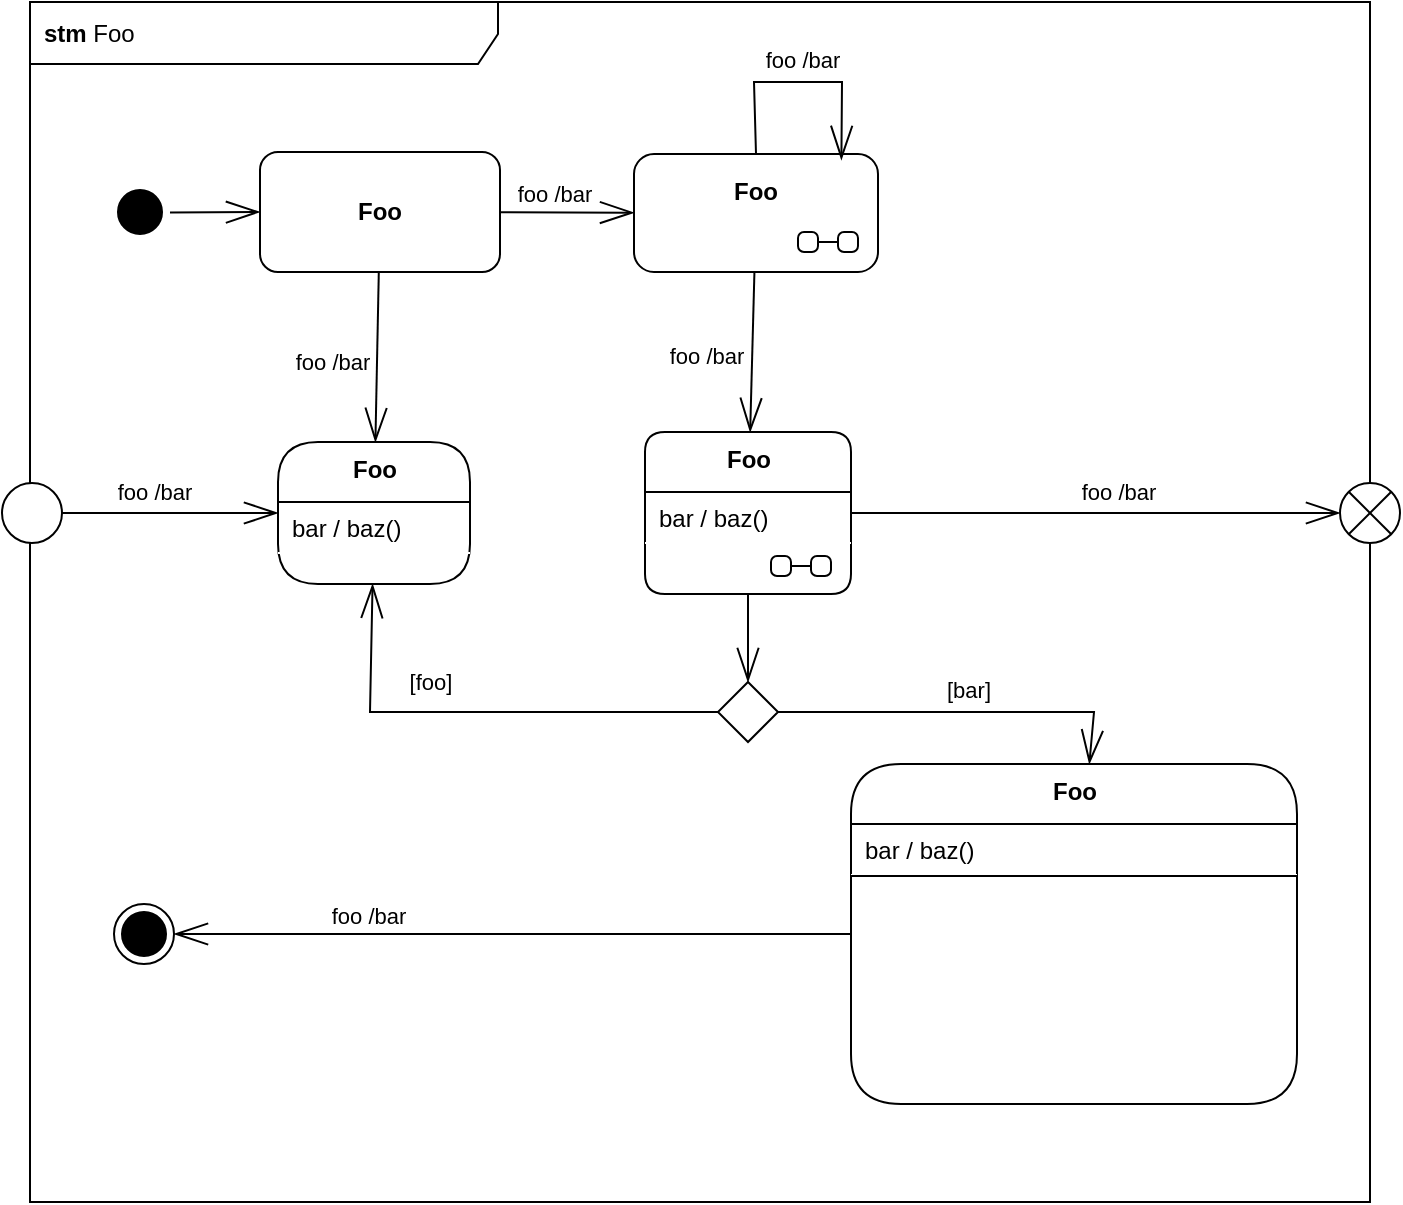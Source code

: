 <mxfile version="20.8.20" type="device"><diagram name="Page-1" id="NrM5urYgrMH9xEQVXJ5N"><mxGraphModel dx="1434" dy="746" grid="1" gridSize="10" guides="1" tooltips="1" connect="1" arrows="1" fold="1" page="0" pageScale="1" pageWidth="827" pageHeight="1169" math="0" shadow="0"><root><mxCell id="0"/><mxCell id="1" parent="0"/><mxCell id="PiOdoQobDT6WE4PHdEy4-1" value="&lt;b&gt;stm&lt;/b&gt;&amp;nbsp;Foo" style="shape=umlFrame;whiteSpace=wrap;html=1;width=234;height=31;boundedLbl=1;verticalAlign=middle;align=left;spacingLeft=5;strokeWidth=1;container=1;recursiveResize=0;collapsible=0;swimlaneFillColor=default;" vertex="1" parent="1"><mxGeometry x="170" y="120" width="670" height="600" as="geometry"/></mxCell><mxCell id="PiOdoQobDT6WE4PHdEy4-2" value="" style="ellipse;html=1;shape=startState;fillColor=#000000;strokeColor=#000000;strokeWidth=1;" vertex="1" parent="PiOdoQobDT6WE4PHdEy4-1"><mxGeometry x="40" y="90" width="30" height="30" as="geometry"/></mxCell><mxCell id="PiOdoQobDT6WE4PHdEy4-3" value="" style="endArrow=openThin;html=1;rounded=0;endFill=0;curved=1;endSize=15;" edge="1" source="PiOdoQobDT6WE4PHdEy4-2" parent="PiOdoQobDT6WE4PHdEy4-1" target="PiOdoQobDT6WE4PHdEy4-5"><mxGeometry width="50" height="50" relative="1" as="geometry"><mxPoint x="70" y="105" as="sourcePoint"/><mxPoint x="82" y="95" as="targetPoint"/></mxGeometry></mxCell><mxCell id="PiOdoQobDT6WE4PHdEy4-4" value="" style="edgeLabel;html=1;align=center;verticalAlign=middle;resizable=0;points=[];strokeColor=#000000;strokeWidth=1;" vertex="1" connectable="0" parent="PiOdoQobDT6WE4PHdEy4-3"><mxGeometry x="0.288" y="1" relative="1" as="geometry"><mxPoint x="-24" y="-2" as="offset"/></mxGeometry></mxCell><mxCell id="PiOdoQobDT6WE4PHdEy4-5" value="Foo" style="rounded=1;whiteSpace=wrap;html=1;arcSize=15;fontStyle=1;strokeWidth=1;" vertex="1" parent="PiOdoQobDT6WE4PHdEy4-1"><mxGeometry x="115" y="75" width="120" height="60" as="geometry"/></mxCell><mxCell id="PiOdoQobDT6WE4PHdEy4-7" value="Foo" style="swimlane;fontStyle=1;align=center;verticalAlign=top;childLayout=stackLayout;horizontal=1;startSize=30;horizontalStack=0;resizeParent=1;resizeParentMax=0;resizeLast=0;collapsible=0;marginBottom=0;html=1;rounded=1;absoluteArcSize=1;arcSize=40;swimlaneFillColor=default;swimlaneHead=1;" vertex="1" parent="PiOdoQobDT6WE4PHdEy4-1"><mxGeometry x="124" y="220" width="96" height="71" as="geometry"/></mxCell><mxCell id="PiOdoQobDT6WE4PHdEy4-8" value="bar / baz()" style="fillColor=none;strokeColor=none;align=left;verticalAlign=middle;spacingLeft=5;rounded=1;" vertex="1" parent="PiOdoQobDT6WE4PHdEy4-7"><mxGeometry y="30" width="96" height="25" as="geometry"/></mxCell><mxCell id="PiOdoQobDT6WE4PHdEy4-9" value="" style="swimlane;rounded=0;swimlaneHead=0;swimlaneBody=0;startSize=1;collapsible=0;swimlaneFillColor=none;strokeColor=none;" vertex="1" parent="PiOdoQobDT6WE4PHdEy4-7"><mxGeometry y="55" width="96" height="16" as="geometry"/></mxCell><mxCell id="PiOdoQobDT6WE4PHdEy4-10" value="" style="ellipse;rounded=0;strokeColor=default;" vertex="1" parent="PiOdoQobDT6WE4PHdEy4-1"><mxGeometry x="-14" y="240.5" width="30" height="30" as="geometry"/></mxCell><mxCell id="PiOdoQobDT6WE4PHdEy4-11" value="" style="shape=sumEllipse;perimeter=ellipsePerimeter;whiteSpace=wrap;html=1;backgroundOutline=1;rounded=0;strokeColor=default;" vertex="1" parent="PiOdoQobDT6WE4PHdEy4-1"><mxGeometry x="655" y="240.5" width="30" height="30" as="geometry"/></mxCell><mxCell id="PiOdoQobDT6WE4PHdEy4-12" value="" style="rhombus;" vertex="1" parent="PiOdoQobDT6WE4PHdEy4-1"><mxGeometry x="344" y="340" width="30" height="30" as="geometry"/></mxCell><mxCell id="PiOdoQobDT6WE4PHdEy4-14" value="Foo" style="swimlane;fontStyle=1;align=center;verticalAlign=top;childLayout=stackLayout;horizontal=1;startSize=30;horizontalStack=0;resizeParent=1;resizeParentMax=0;resizeLast=0;collapsible=0;marginBottom=0;html=1;rounded=1;absoluteArcSize=1;arcSize=20;swimlaneFillColor=default;swimlaneHead=1;strokeWidth=1;" vertex="1" parent="PiOdoQobDT6WE4PHdEy4-1"><mxGeometry x="307.5" y="215" width="103" height="81" as="geometry"/></mxCell><mxCell id="PiOdoQobDT6WE4PHdEy4-15" value="bar / baz()" style="fillColor=none;strokeColor=none;align=left;verticalAlign=middle;spacingLeft=5;rounded=1;strokeWidth=1;" vertex="1" parent="PiOdoQobDT6WE4PHdEy4-14"><mxGeometry y="30" width="103" height="25" as="geometry"/></mxCell><mxCell id="PiOdoQobDT6WE4PHdEy4-16" value="" style="swimlane;rounded=0;swimlaneHead=0;swimlaneBody=0;startSize=1;collapsible=0;swimlaneFillColor=none;strokeColor=none;strokeWidth=1;" vertex="1" parent="PiOdoQobDT6WE4PHdEy4-14"><mxGeometry y="55" width="103" height="26" as="geometry"/></mxCell><mxCell id="PiOdoQobDT6WE4PHdEy4-17" value="" style="group" vertex="1" connectable="0" parent="PiOdoQobDT6WE4PHdEy4-16"><mxGeometry x="63" y="7" width="30" height="10" as="geometry"/></mxCell><mxCell id="PiOdoQobDT6WE4PHdEy4-18" value="" style="rounded=1;whiteSpace=wrap;html=1;strokeWidth=1;arcSize=30;imageWidth=24;" vertex="1" parent="PiOdoQobDT6WE4PHdEy4-17"><mxGeometry x="20" width="10" height="10" as="geometry"/></mxCell><mxCell id="PiOdoQobDT6WE4PHdEy4-19" value="" style="rounded=1;whiteSpace=wrap;html=1;strokeWidth=1;arcSize=30;imageWidth=24;" vertex="1" parent="PiOdoQobDT6WE4PHdEy4-17"><mxGeometry width="10" height="10" as="geometry"/></mxCell><mxCell id="PiOdoQobDT6WE4PHdEy4-20" value="" style="endArrow=none;html=1;rounded=0;" edge="1" parent="PiOdoQobDT6WE4PHdEy4-17" source="PiOdoQobDT6WE4PHdEy4-19" target="PiOdoQobDT6WE4PHdEy4-18"><mxGeometry width="50" height="50" relative="1" as="geometry"><mxPoint x="41" y="72" as="sourcePoint"/><mxPoint x="91" y="22" as="targetPoint"/></mxGeometry></mxCell><mxCell id="PiOdoQobDT6WE4PHdEy4-21" value="Foo" style="shape=umlState;rounded=1;verticalAlign=top;spacingTop=5;umlStateSymbol=collapseState;absoluteArcSize=1;arcSize=10;strokeWidth=1;fontStyle=1" vertex="1" parent="PiOdoQobDT6WE4PHdEy4-1"><mxGeometry x="302" y="76" width="122" height="59" as="geometry"/></mxCell><mxCell id="PiOdoQobDT6WE4PHdEy4-22" value="Foo" style="swimlane;fontStyle=1;align=center;verticalAlign=top;childLayout=stackLayout;horizontal=1;startSize=30;horizontalStack=0;resizeParent=1;resizeParentMax=0;resizeLast=0;collapsible=0;marginBottom=0;html=1;rounded=1;absoluteArcSize=1;arcSize=50;swimlaneFillColor=default;swimlaneHead=1;strokeColor=default;" vertex="1" parent="PiOdoQobDT6WE4PHdEy4-1"><mxGeometry x="410.5" y="381" width="223" height="170" as="geometry"/></mxCell><mxCell id="PiOdoQobDT6WE4PHdEy4-23" value="bar / baz()" style="fillColor=none;strokeColor=none;align=left;verticalAlign=middle;spacingLeft=5;rounded=1;" vertex="1" parent="PiOdoQobDT6WE4PHdEy4-22"><mxGeometry y="30" width="223" height="25" as="geometry"/></mxCell><mxCell id="PiOdoQobDT6WE4PHdEy4-24" value="" style="swimlane;rounded=0;swimlaneHead=0;swimlaneBody=0;startSize=1;collapsible=0;swimlaneFillColor=none;strokeColor=default;" vertex="1" parent="PiOdoQobDT6WE4PHdEy4-22"><mxGeometry y="55" width="223" height="115" as="geometry"/></mxCell><mxCell id="PiOdoQobDT6WE4PHdEy4-25" value="" style="ellipse;html=1;shape=endState;fillColor=#000000;strokeColor=#000000;" vertex="1" parent="PiOdoQobDT6WE4PHdEy4-1"><mxGeometry x="42" y="451" width="30" height="30" as="geometry"/></mxCell><mxCell id="PiOdoQobDT6WE4PHdEy4-26" value="" style="endArrow=openThin;html=1;rounded=0;endFill=0;endSize=15;" edge="1" parent="PiOdoQobDT6WE4PHdEy4-1" source="PiOdoQobDT6WE4PHdEy4-5" target="PiOdoQobDT6WE4PHdEy4-21"><mxGeometry width="50" height="50" relative="1" as="geometry"><mxPoint x="212" y="200" as="sourcePoint"/><mxPoint x="262" y="150" as="targetPoint"/></mxGeometry></mxCell><mxCell id="PiOdoQobDT6WE4PHdEy4-27" value="foo /bar" style="edgeLabel;html=1;align=center;verticalAlign=middle;resizable=0;points=[];strokeColor=#000000;strokeWidth=1;" vertex="1" connectable="0" parent="PiOdoQobDT6WE4PHdEy4-26"><mxGeometry x="0.288" y="1" relative="1" as="geometry"><mxPoint x="-16" y="-9" as="offset"/></mxGeometry></mxCell><mxCell id="PiOdoQobDT6WE4PHdEy4-29" value="" style="endArrow=openThin;html=1;rounded=0;endFill=0;endSize=15;" edge="1" parent="PiOdoQobDT6WE4PHdEy4-1" source="PiOdoQobDT6WE4PHdEy4-5" target="PiOdoQobDT6WE4PHdEy4-7"><mxGeometry width="50" height="50" relative="1" as="geometry"><mxPoint x="162" y="210" as="sourcePoint"/><mxPoint x="212" y="160" as="targetPoint"/></mxGeometry></mxCell><mxCell id="PiOdoQobDT6WE4PHdEy4-30" value="foo /bar" style="edgeLabel;html=1;align=center;verticalAlign=middle;resizable=0;points=[];strokeColor=#000000;strokeWidth=1;" vertex="1" connectable="0" parent="PiOdoQobDT6WE4PHdEy4-29"><mxGeometry x="0.288" y="1" relative="1" as="geometry"><mxPoint x="-24" y="-10" as="offset"/></mxGeometry></mxCell><mxCell id="PiOdoQobDT6WE4PHdEy4-31" value="" style="endArrow=openThin;html=1;rounded=0;endFill=0;endSize=15;" edge="1" parent="PiOdoQobDT6WE4PHdEy4-1" source="PiOdoQobDT6WE4PHdEy4-21" target="PiOdoQobDT6WE4PHdEy4-14"><mxGeometry width="50" height="50" relative="1" as="geometry"><mxPoint x="342" y="210" as="sourcePoint"/><mxPoint x="392" y="160" as="targetPoint"/></mxGeometry></mxCell><mxCell id="PiOdoQobDT6WE4PHdEy4-32" value="foo /bar" style="edgeLabel;html=1;align=center;verticalAlign=middle;resizable=0;points=[];strokeColor=#000000;strokeWidth=1;" vertex="1" connectable="0" parent="PiOdoQobDT6WE4PHdEy4-31"><mxGeometry x="0.288" y="1" relative="1" as="geometry"><mxPoint x="-24" y="-10" as="offset"/></mxGeometry></mxCell><mxCell id="PiOdoQobDT6WE4PHdEy4-37" value="" style="endArrow=openThin;html=1;rounded=0;endFill=0;endSize=15;" edge="1" parent="PiOdoQobDT6WE4PHdEy4-1" source="PiOdoQobDT6WE4PHdEy4-22" target="PiOdoQobDT6WE4PHdEy4-25"><mxGeometry width="50" height="50" relative="1" as="geometry"><mxPoint x="492" y="460" as="sourcePoint"/><mxPoint x="172" y="450" as="targetPoint"/></mxGeometry></mxCell><mxCell id="PiOdoQobDT6WE4PHdEy4-38" value="foo /bar" style="edgeLabel;html=1;align=center;verticalAlign=middle;resizable=0;points=[];strokeColor=#000000;strokeWidth=1;" vertex="1" connectable="0" parent="PiOdoQobDT6WE4PHdEy4-37"><mxGeometry x="0.288" y="1" relative="1" as="geometry"><mxPoint x="-24" y="-10" as="offset"/></mxGeometry></mxCell><mxCell id="PiOdoQobDT6WE4PHdEy4-39" value="" style="endArrow=openThin;html=1;rounded=0;endFill=0;endSize=15;" edge="1" parent="PiOdoQobDT6WE4PHdEy4-1" source="PiOdoQobDT6WE4PHdEy4-14" target="PiOdoQobDT6WE4PHdEy4-12"><mxGeometry width="50" height="50" relative="1" as="geometry"><mxPoint x="332" y="380" as="sourcePoint"/><mxPoint x="382" y="330" as="targetPoint"/></mxGeometry></mxCell><mxCell id="PiOdoQobDT6WE4PHdEy4-40" value="" style="edgeLabel;html=1;align=center;verticalAlign=middle;resizable=0;points=[];strokeColor=#000000;strokeWidth=1;" vertex="1" connectable="0" parent="PiOdoQobDT6WE4PHdEy4-39"><mxGeometry x="0.288" y="1" relative="1" as="geometry"><mxPoint x="-24" y="-10" as="offset"/></mxGeometry></mxCell><mxCell id="PiOdoQobDT6WE4PHdEy4-41" value="" style="endArrow=openThin;html=1;rounded=0;endFill=0;endSize=15;exitX=0;exitY=0.5;exitDx=0;exitDy=0;" edge="1" parent="PiOdoQobDT6WE4PHdEy4-1" source="PiOdoQobDT6WE4PHdEy4-12" target="PiOdoQobDT6WE4PHdEy4-7"><mxGeometry width="50" height="50" relative="1" as="geometry"><mxPoint x="102" y="390" as="sourcePoint"/><mxPoint x="152" y="340" as="targetPoint"/><Array as="points"><mxPoint x="170" y="355"/></Array></mxGeometry></mxCell><mxCell id="PiOdoQobDT6WE4PHdEy4-42" value="[foo]" style="edgeLabel;html=1;align=center;verticalAlign=middle;resizable=0;points=[];strokeColor=#000000;strokeWidth=1;" vertex="1" connectable="0" parent="PiOdoQobDT6WE4PHdEy4-41"><mxGeometry x="0.288" y="1" relative="1" as="geometry"><mxPoint x="9" y="-16" as="offset"/></mxGeometry></mxCell><mxCell id="PiOdoQobDT6WE4PHdEy4-43" value="" style="endArrow=openThin;html=1;rounded=0;endFill=0;endSize=15;exitX=1;exitY=0.5;exitDx=0;exitDy=0;" edge="1" parent="PiOdoQobDT6WE4PHdEy4-1" source="PiOdoQobDT6WE4PHdEy4-12" target="PiOdoQobDT6WE4PHdEy4-22"><mxGeometry width="50" height="50" relative="1" as="geometry"><mxPoint x="542" y="370" as="sourcePoint"/><mxPoint x="592" y="320" as="targetPoint"/><Array as="points"><mxPoint x="532" y="355"/></Array></mxGeometry></mxCell><mxCell id="PiOdoQobDT6WE4PHdEy4-44" value="[bar]" style="edgeLabel;html=1;align=center;verticalAlign=middle;resizable=0;points=[];strokeColor=#000000;strokeWidth=1;" vertex="1" connectable="0" parent="PiOdoQobDT6WE4PHdEy4-43"><mxGeometry x="0.288" y="1" relative="1" as="geometry"><mxPoint x="-24" y="-10" as="offset"/></mxGeometry></mxCell><mxCell id="PiOdoQobDT6WE4PHdEy4-45" value="" style="endArrow=openThin;html=1;rounded=0;endFill=0;endSize=15;exitX=0.5;exitY=0;exitDx=0;exitDy=0;entryX=0.85;entryY=0.05;entryDx=0;entryDy=0;entryPerimeter=0;" edge="1" parent="PiOdoQobDT6WE4PHdEy4-1" source="PiOdoQobDT6WE4PHdEy4-21" target="PiOdoQobDT6WE4PHdEy4-21"><mxGeometry width="50" height="50" relative="1" as="geometry"><mxPoint x="402" y="320" as="sourcePoint"/><mxPoint x="452" y="270" as="targetPoint"/><Array as="points"><mxPoint x="362" y="40"/><mxPoint x="406" y="40"/></Array></mxGeometry></mxCell><mxCell id="PiOdoQobDT6WE4PHdEy4-46" value="foo /bar" style="edgeLabel;html=1;align=center;verticalAlign=middle;resizable=0;points=[];strokeColor=#000000;strokeWidth=1;" vertex="1" connectable="0" parent="PiOdoQobDT6WE4PHdEy4-45"><mxGeometry x="0.288" y="1" relative="1" as="geometry"><mxPoint x="-17" y="-10" as="offset"/></mxGeometry></mxCell><mxCell id="PiOdoQobDT6WE4PHdEy4-47" value="" style="endArrow=openThin;html=1;rounded=0;endFill=0;endSize=15;entryX=0;entryY=0.5;entryDx=0;entryDy=0;" edge="1" parent="PiOdoQobDT6WE4PHdEy4-1" source="PiOdoQobDT6WE4PHdEy4-14" target="PiOdoQobDT6WE4PHdEy4-11"><mxGeometry width="50" height="50" relative="1" as="geometry"><mxPoint x="560" y="230" as="sourcePoint"/><mxPoint x="610" y="180" as="targetPoint"/></mxGeometry></mxCell><mxCell id="PiOdoQobDT6WE4PHdEy4-48" value="foo /bar" style="edgeLabel;html=1;align=center;verticalAlign=middle;resizable=0;points=[];strokeColor=#000000;strokeWidth=1;" vertex="1" connectable="0" parent="PiOdoQobDT6WE4PHdEy4-47"><mxGeometry x="0.288" y="1" relative="1" as="geometry"><mxPoint x="-24" y="-10" as="offset"/></mxGeometry></mxCell><mxCell id="PiOdoQobDT6WE4PHdEy4-49" value="" style="endArrow=openThin;html=1;rounded=0;endFill=0;endSize=15;" edge="1" parent="PiOdoQobDT6WE4PHdEy4-1" source="PiOdoQobDT6WE4PHdEy4-10" target="PiOdoQobDT6WE4PHdEy4-7"><mxGeometry width="50" height="50" relative="1" as="geometry"><mxPoint x="110" y="340" as="sourcePoint"/><mxPoint x="160" y="290" as="targetPoint"/></mxGeometry></mxCell><mxCell id="PiOdoQobDT6WE4PHdEy4-50" value="foo /bar" style="edgeLabel;html=1;align=center;verticalAlign=middle;resizable=0;points=[];strokeColor=#000000;strokeWidth=1;" vertex="1" connectable="0" parent="PiOdoQobDT6WE4PHdEy4-49"><mxGeometry x="0.288" y="1" relative="1" as="geometry"><mxPoint x="-24" y="-10" as="offset"/></mxGeometry></mxCell></root></mxGraphModel></diagram></mxfile>